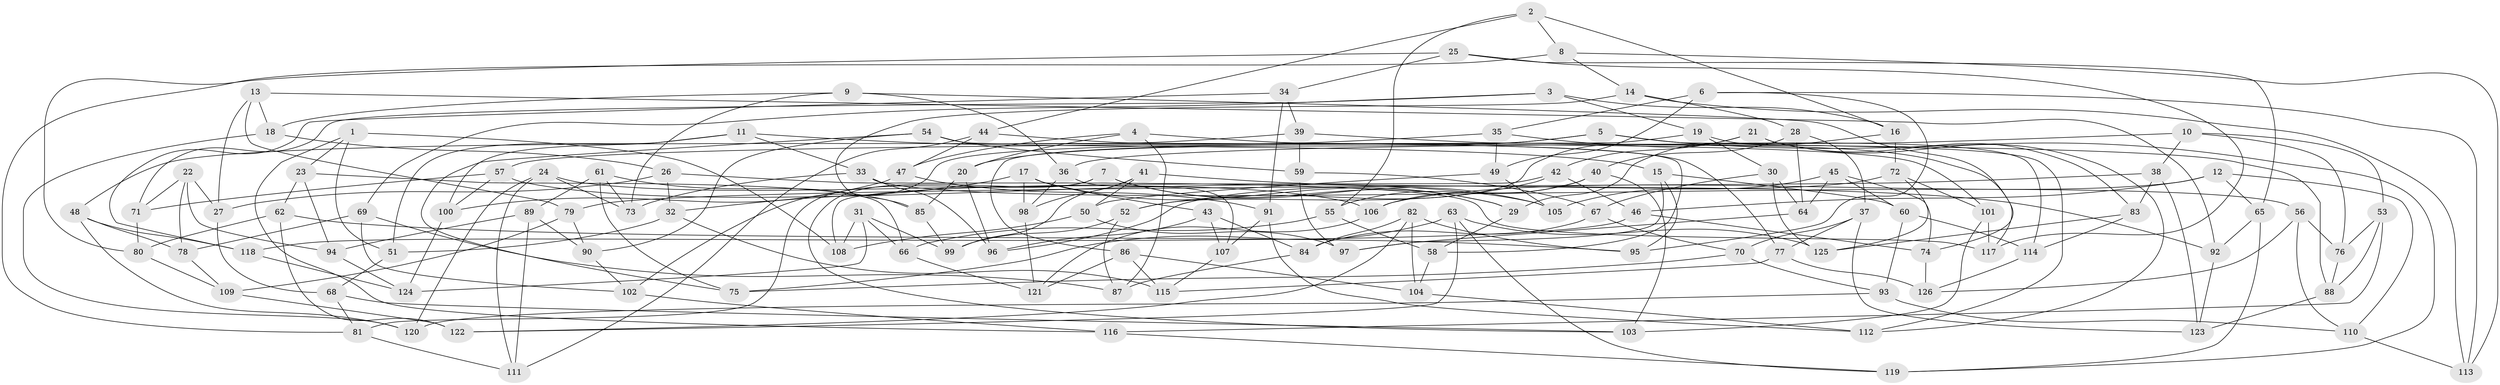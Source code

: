 // Generated by graph-tools (version 1.1) at 2025/03/03/09/25 03:03:07]
// undirected, 126 vertices, 252 edges
graph export_dot {
graph [start="1"]
  node [color=gray90,style=filled];
  1;
  2;
  3;
  4;
  5;
  6;
  7;
  8;
  9;
  10;
  11;
  12;
  13;
  14;
  15;
  16;
  17;
  18;
  19;
  20;
  21;
  22;
  23;
  24;
  25;
  26;
  27;
  28;
  29;
  30;
  31;
  32;
  33;
  34;
  35;
  36;
  37;
  38;
  39;
  40;
  41;
  42;
  43;
  44;
  45;
  46;
  47;
  48;
  49;
  50;
  51;
  52;
  53;
  54;
  55;
  56;
  57;
  58;
  59;
  60;
  61;
  62;
  63;
  64;
  65;
  66;
  67;
  68;
  69;
  70;
  71;
  72;
  73;
  74;
  75;
  76;
  77;
  78;
  79;
  80;
  81;
  82;
  83;
  84;
  85;
  86;
  87;
  88;
  89;
  90;
  91;
  92;
  93;
  94;
  95;
  96;
  97;
  98;
  99;
  100;
  101;
  102;
  103;
  104;
  105;
  106;
  107;
  108;
  109;
  110;
  111;
  112;
  113;
  114;
  115;
  116;
  117;
  118;
  119;
  120;
  121;
  122;
  123;
  124;
  125;
  126;
  1 -- 51;
  1 -- 23;
  1 -- 116;
  1 -- 108;
  2 -- 8;
  2 -- 44;
  2 -- 55;
  2 -- 16;
  3 -- 69;
  3 -- 19;
  3 -- 71;
  3 -- 16;
  4 -- 47;
  4 -- 87;
  4 -- 101;
  4 -- 20;
  5 -- 119;
  5 -- 20;
  5 -- 102;
  5 -- 114;
  6 -- 35;
  6 -- 49;
  6 -- 113;
  6 -- 95;
  7 -- 105;
  7 -- 81;
  7 -- 29;
  7 -- 103;
  8 -- 14;
  8 -- 113;
  8 -- 81;
  9 -- 18;
  9 -- 73;
  9 -- 36;
  9 -- 74;
  10 -- 36;
  10 -- 76;
  10 -- 38;
  10 -- 53;
  11 -- 15;
  11 -- 51;
  11 -- 33;
  11 -- 100;
  12 -- 106;
  12 -- 110;
  12 -- 46;
  12 -- 65;
  13 -- 27;
  13 -- 79;
  13 -- 18;
  13 -- 92;
  14 -- 113;
  14 -- 28;
  14 -- 85;
  15 -- 97;
  15 -- 95;
  15 -- 60;
  16 -- 29;
  16 -- 72;
  17 -- 29;
  17 -- 43;
  17 -- 98;
  17 -- 32;
  18 -- 26;
  18 -- 120;
  19 -- 30;
  19 -- 112;
  19 -- 86;
  20 -- 96;
  20 -- 85;
  21 -- 83;
  21 -- 42;
  21 -- 112;
  21 -- 52;
  22 -- 94;
  22 -- 71;
  22 -- 27;
  22 -- 78;
  23 -- 94;
  23 -- 66;
  23 -- 62;
  24 -- 120;
  24 -- 106;
  24 -- 73;
  24 -- 111;
  25 -- 80;
  25 -- 34;
  25 -- 117;
  25 -- 65;
  26 -- 117;
  26 -- 32;
  26 -- 27;
  27 -- 68;
  28 -- 37;
  28 -- 40;
  28 -- 64;
  29 -- 58;
  30 -- 64;
  30 -- 125;
  30 -- 67;
  31 -- 66;
  31 -- 108;
  31 -- 124;
  31 -- 99;
  32 -- 51;
  32 -- 115;
  33 -- 73;
  33 -- 96;
  33 -- 56;
  34 -- 118;
  34 -- 39;
  34 -- 91;
  35 -- 57;
  35 -- 117;
  35 -- 49;
  36 -- 98;
  36 -- 107;
  37 -- 123;
  37 -- 70;
  37 -- 77;
  38 -- 83;
  38 -- 123;
  38 -- 79;
  39 -- 59;
  39 -- 48;
  39 -- 88;
  40 -- 103;
  40 -- 106;
  40 -- 55;
  41 -- 50;
  41 -- 98;
  41 -- 92;
  41 -- 99;
  42 -- 46;
  42 -- 108;
  42 -- 52;
  43 -- 84;
  43 -- 107;
  43 -- 96;
  44 -- 77;
  44 -- 111;
  44 -- 47;
  45 -- 64;
  45 -- 105;
  45 -- 60;
  45 -- 74;
  46 -- 74;
  46 -- 118;
  47 -- 100;
  47 -- 91;
  48 -- 118;
  48 -- 78;
  48 -- 120;
  49 -- 105;
  49 -- 50;
  50 -- 97;
  50 -- 108;
  51 -- 68;
  52 -- 99;
  52 -- 87;
  53 -- 116;
  53 -- 88;
  53 -- 76;
  54 -- 75;
  54 -- 58;
  54 -- 90;
  54 -- 59;
  55 -- 66;
  55 -- 58;
  56 -- 76;
  56 -- 110;
  56 -- 126;
  57 -- 105;
  57 -- 100;
  57 -- 71;
  58 -- 104;
  59 -- 67;
  59 -- 97;
  60 -- 93;
  60 -- 114;
  61 -- 89;
  61 -- 75;
  61 -- 73;
  61 -- 85;
  62 -- 122;
  62 -- 95;
  62 -- 80;
  63 -- 119;
  63 -- 125;
  63 -- 122;
  63 -- 75;
  64 -- 97;
  65 -- 119;
  65 -- 92;
  66 -- 121;
  67 -- 84;
  67 -- 70;
  68 -- 103;
  68 -- 81;
  69 -- 102;
  69 -- 78;
  69 -- 87;
  70 -- 93;
  70 -- 75;
  71 -- 80;
  72 -- 125;
  72 -- 101;
  72 -- 96;
  74 -- 126;
  76 -- 88;
  77 -- 126;
  77 -- 115;
  78 -- 109;
  79 -- 90;
  79 -- 109;
  80 -- 109;
  81 -- 111;
  82 -- 84;
  82 -- 95;
  82 -- 122;
  82 -- 104;
  83 -- 114;
  83 -- 125;
  84 -- 87;
  85 -- 99;
  86 -- 104;
  86 -- 115;
  86 -- 121;
  88 -- 123;
  89 -- 94;
  89 -- 90;
  89 -- 111;
  90 -- 102;
  91 -- 107;
  91 -- 112;
  92 -- 123;
  93 -- 120;
  93 -- 110;
  94 -- 124;
  98 -- 121;
  100 -- 124;
  101 -- 103;
  101 -- 117;
  102 -- 116;
  104 -- 112;
  106 -- 121;
  107 -- 115;
  109 -- 122;
  110 -- 113;
  114 -- 126;
  116 -- 119;
  118 -- 124;
}
